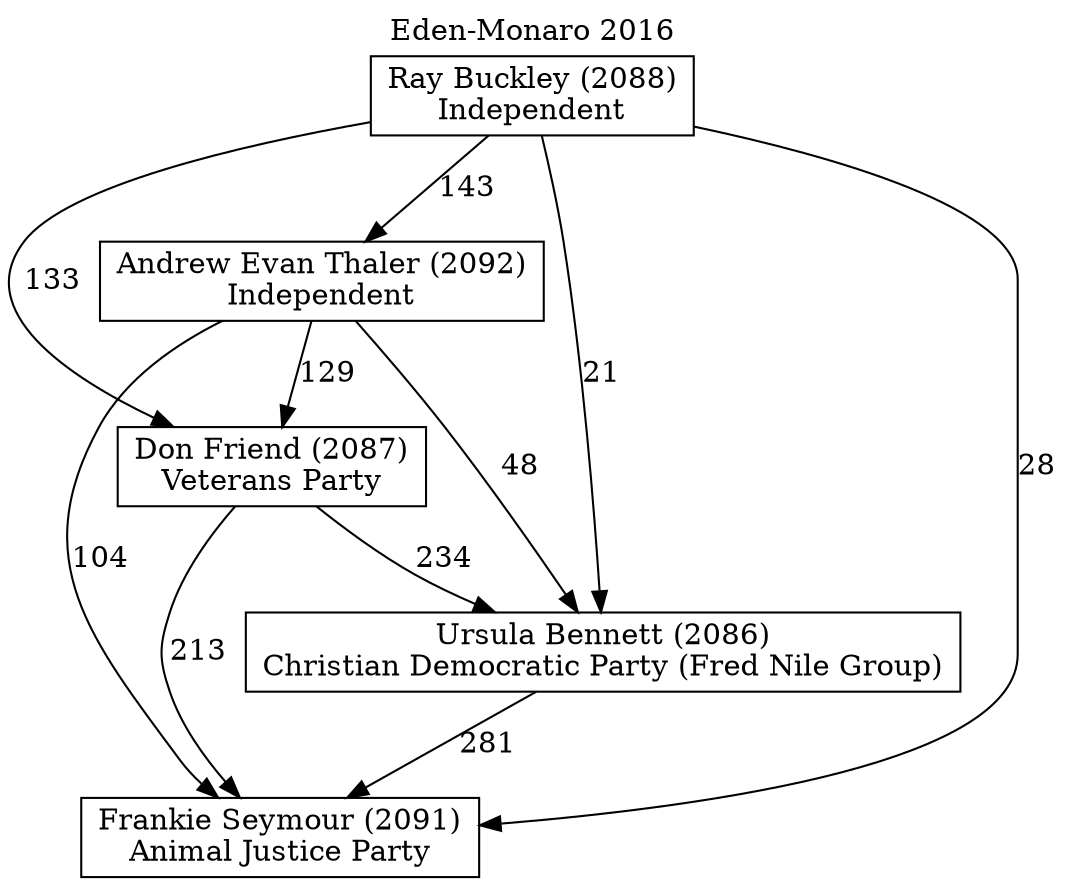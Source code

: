 // House preference flow
digraph "Frankie Seymour (2091)_Eden-Monaro_2016" {
	graph [label="Eden-Monaro 2016" labelloc=t mclimit=10]
	node [shape=box]
	"Ursula Bennett (2086)" [label="Ursula Bennett (2086)
Christian Democratic Party (Fred Nile Group)"]
	"Don Friend (2087)" [label="Don Friend (2087)
Veterans Party"]
	"Frankie Seymour (2091)" [label="Frankie Seymour (2091)
Animal Justice Party"]
	"Ray Buckley (2088)" [label="Ray Buckley (2088)
Independent"]
	"Andrew Evan Thaler (2092)" [label="Andrew Evan Thaler (2092)
Independent"]
	"Ray Buckley (2088)" -> "Don Friend (2087)" [label=133]
	"Don Friend (2087)" -> "Ursula Bennett (2086)" [label=234]
	"Andrew Evan Thaler (2092)" -> "Don Friend (2087)" [label=129]
	"Ray Buckley (2088)" -> "Ursula Bennett (2086)" [label=21]
	"Don Friend (2087)" -> "Frankie Seymour (2091)" [label=213]
	"Ray Buckley (2088)" -> "Frankie Seymour (2091)" [label=28]
	"Andrew Evan Thaler (2092)" -> "Frankie Seymour (2091)" [label=104]
	"Andrew Evan Thaler (2092)" -> "Ursula Bennett (2086)" [label=48]
	"Ray Buckley (2088)" -> "Andrew Evan Thaler (2092)" [label=143]
	"Ursula Bennett (2086)" -> "Frankie Seymour (2091)" [label=281]
}
